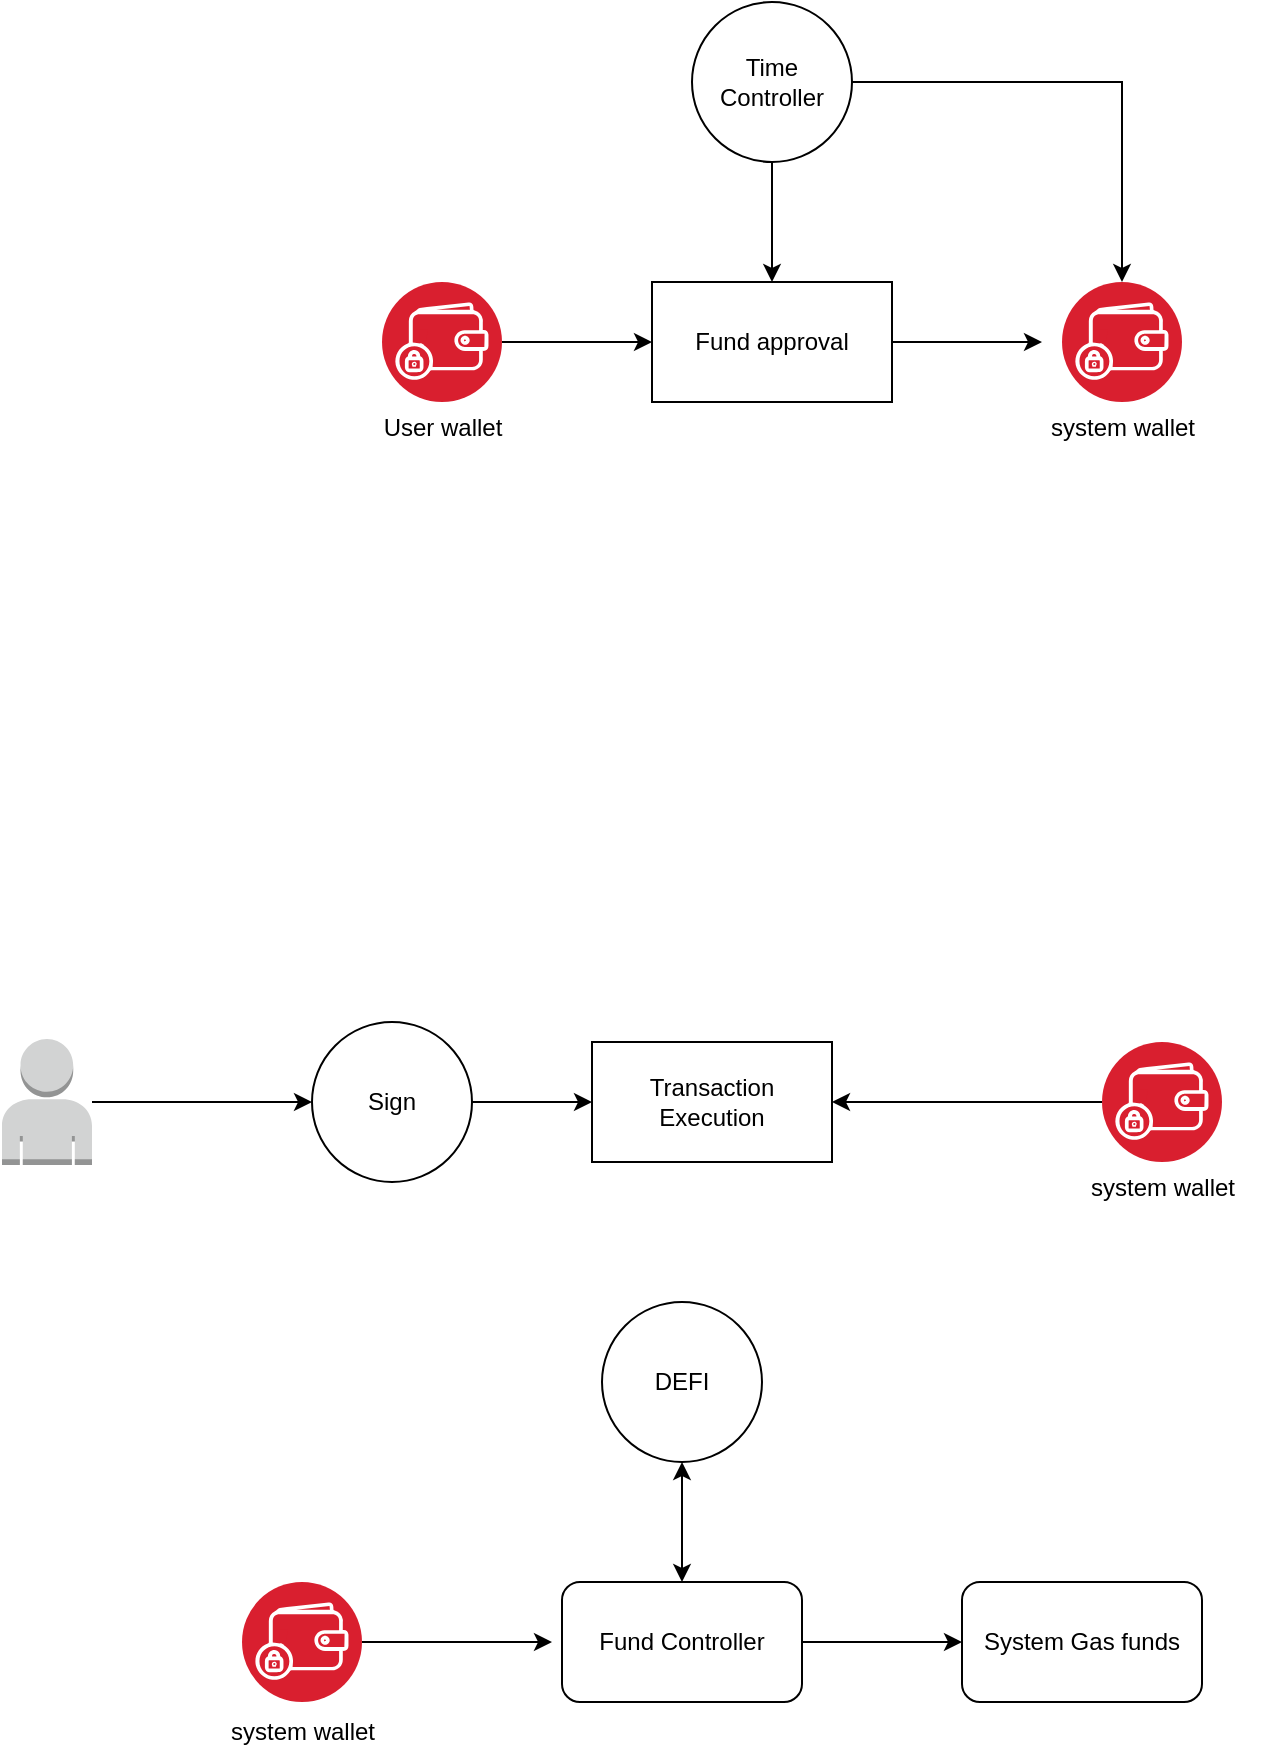 <mxfile version="21.3.8" type="github">
  <diagram name="Page-1" id="cnTwDSgMtJxGXO142cEo">
    <mxGraphModel dx="989" dy="521" grid="1" gridSize="10" guides="1" tooltips="1" connect="1" arrows="1" fold="1" page="1" pageScale="1" pageWidth="850" pageHeight="1100" math="0" shadow="0">
      <root>
        <mxCell id="0" />
        <mxCell id="1" parent="0" />
        <mxCell id="no2cS3E9svfTMt7BWqW--11" value="" style="edgeStyle=orthogonalEdgeStyle;rounded=0;orthogonalLoop=1;jettySize=auto;html=1;" edge="1" parent="1" source="no2cS3E9svfTMt7BWqW--1">
          <mxGeometry relative="1" as="geometry">
            <mxPoint x="425.0" y="240" as="targetPoint" />
          </mxGeometry>
        </mxCell>
        <mxCell id="no2cS3E9svfTMt7BWqW--12" style="edgeStyle=orthogonalEdgeStyle;rounded=0;orthogonalLoop=1;jettySize=auto;html=1;entryX=0.5;entryY=0;entryDx=0;entryDy=0;" edge="1" parent="1" source="no2cS3E9svfTMt7BWqW--1" target="no2cS3E9svfTMt7BWqW--8">
          <mxGeometry relative="1" as="geometry" />
        </mxCell>
        <mxCell id="no2cS3E9svfTMt7BWqW--1" value="Time Controller" style="ellipse;whiteSpace=wrap;html=1;aspect=fixed;" vertex="1" parent="1">
          <mxGeometry x="385" y="100" width="80" height="80" as="geometry" />
        </mxCell>
        <mxCell id="no2cS3E9svfTMt7BWqW--7" value="" style="edgeStyle=orthogonalEdgeStyle;rounded=0;orthogonalLoop=1;jettySize=auto;html=1;" edge="1" parent="1" source="no2cS3E9svfTMt7BWqW--2">
          <mxGeometry relative="1" as="geometry">
            <mxPoint x="365" y="270" as="targetPoint" />
          </mxGeometry>
        </mxCell>
        <mxCell id="no2cS3E9svfTMt7BWqW--2" value="" style="image;aspect=fixed;perimeter=ellipsePerimeter;html=1;align=center;shadow=0;dashed=0;fontColor=#4277BB;labelBackgroundColor=default;fontSize=12;spacingTop=3;image=img/lib/ibm/blockchain/wallet.svg;" vertex="1" parent="1">
          <mxGeometry x="230" y="240" width="60" height="60" as="geometry" />
        </mxCell>
        <mxCell id="no2cS3E9svfTMt7BWqW--3" value="User wallet" style="text;html=1;align=center;verticalAlign=middle;resizable=0;points=[];autosize=1;strokeColor=none;fillColor=none;" vertex="1" parent="1">
          <mxGeometry x="220" y="298" width="80" height="30" as="geometry" />
        </mxCell>
        <mxCell id="no2cS3E9svfTMt7BWqW--10" value="" style="edgeStyle=orthogonalEdgeStyle;rounded=0;orthogonalLoop=1;jettySize=auto;html=1;" edge="1" parent="1">
          <mxGeometry relative="1" as="geometry">
            <mxPoint x="485.0" y="270.034" as="sourcePoint" />
            <mxPoint x="560" y="270" as="targetPoint" />
          </mxGeometry>
        </mxCell>
        <mxCell id="no2cS3E9svfTMt7BWqW--8" value="" style="image;aspect=fixed;perimeter=ellipsePerimeter;html=1;align=center;shadow=0;dashed=0;fontColor=#4277BB;labelBackgroundColor=default;fontSize=12;spacingTop=3;image=img/lib/ibm/blockchain/wallet.svg;" vertex="1" parent="1">
          <mxGeometry x="570" y="240" width="60" height="60" as="geometry" />
        </mxCell>
        <mxCell id="no2cS3E9svfTMt7BWqW--9" value="system wallet" style="text;html=1;align=center;verticalAlign=middle;resizable=0;points=[];autosize=1;strokeColor=none;fillColor=none;" vertex="1" parent="1">
          <mxGeometry x="550" y="298" width="100" height="30" as="geometry" />
        </mxCell>
        <mxCell id="no2cS3E9svfTMt7BWqW--15" value="" style="edgeStyle=orthogonalEdgeStyle;rounded=0;orthogonalLoop=1;jettySize=auto;html=1;" edge="1" parent="1" source="no2cS3E9svfTMt7BWqW--13" target="no2cS3E9svfTMt7BWqW--14">
          <mxGeometry relative="1" as="geometry" />
        </mxCell>
        <mxCell id="no2cS3E9svfTMt7BWqW--13" value="" style="outlineConnect=0;dashed=0;verticalLabelPosition=bottom;verticalAlign=top;align=center;html=1;shape=mxgraph.aws3.user;fillColor=#D2D3D3;gradientColor=none;" vertex="1" parent="1">
          <mxGeometry x="40" y="618.5" width="45" height="63" as="geometry" />
        </mxCell>
        <mxCell id="no2cS3E9svfTMt7BWqW--21" value="" style="edgeStyle=orthogonalEdgeStyle;rounded=0;orthogonalLoop=1;jettySize=auto;html=1;" edge="1" parent="1" source="no2cS3E9svfTMt7BWqW--14" target="no2cS3E9svfTMt7BWqW--20">
          <mxGeometry relative="1" as="geometry" />
        </mxCell>
        <mxCell id="no2cS3E9svfTMt7BWqW--14" value="Sign" style="ellipse;whiteSpace=wrap;html=1;aspect=fixed;" vertex="1" parent="1">
          <mxGeometry x="195" y="610" width="80" height="80" as="geometry" />
        </mxCell>
        <mxCell id="no2cS3E9svfTMt7BWqW--22" style="edgeStyle=orthogonalEdgeStyle;rounded=0;orthogonalLoop=1;jettySize=auto;html=1;entryX=1;entryY=0.5;entryDx=0;entryDy=0;" edge="1" parent="1" source="no2cS3E9svfTMt7BWqW--16" target="no2cS3E9svfTMt7BWqW--20">
          <mxGeometry relative="1" as="geometry" />
        </mxCell>
        <mxCell id="no2cS3E9svfTMt7BWqW--16" value="" style="image;aspect=fixed;perimeter=ellipsePerimeter;html=1;align=center;shadow=0;dashed=0;fontColor=#4277BB;labelBackgroundColor=default;fontSize=12;spacingTop=3;image=img/lib/ibm/blockchain/wallet.svg;" vertex="1" parent="1">
          <mxGeometry x="590" y="620" width="60" height="60" as="geometry" />
        </mxCell>
        <mxCell id="no2cS3E9svfTMt7BWqW--17" value="system wallet" style="text;html=1;align=center;verticalAlign=middle;resizable=0;points=[];autosize=1;strokeColor=none;fillColor=none;" vertex="1" parent="1">
          <mxGeometry x="570" y="678" width="100" height="30" as="geometry" />
        </mxCell>
        <mxCell id="no2cS3E9svfTMt7BWqW--20" value="Transaction Execution" style="whiteSpace=wrap;html=1;" vertex="1" parent="1">
          <mxGeometry x="335" y="620" width="120" height="60" as="geometry" />
        </mxCell>
        <mxCell id="no2cS3E9svfTMt7BWqW--26" value="" style="edgeStyle=orthogonalEdgeStyle;rounded=0;orthogonalLoop=1;jettySize=auto;html=1;" edge="1" parent="1" source="no2cS3E9svfTMt7BWqW--23">
          <mxGeometry relative="1" as="geometry">
            <mxPoint x="315" y="920" as="targetPoint" />
          </mxGeometry>
        </mxCell>
        <mxCell id="no2cS3E9svfTMt7BWqW--23" value="" style="image;aspect=fixed;perimeter=ellipsePerimeter;html=1;align=center;shadow=0;dashed=0;fontColor=#4277BB;labelBackgroundColor=default;fontSize=12;spacingTop=3;image=img/lib/ibm/blockchain/wallet.svg;" vertex="1" parent="1">
          <mxGeometry x="160" y="890" width="60" height="60" as="geometry" />
        </mxCell>
        <mxCell id="no2cS3E9svfTMt7BWqW--24" value="system wallet" style="text;html=1;align=center;verticalAlign=middle;resizable=0;points=[];autosize=1;strokeColor=none;fillColor=none;" vertex="1" parent="1">
          <mxGeometry x="140" y="950" width="100" height="30" as="geometry" />
        </mxCell>
        <mxCell id="no2cS3E9svfTMt7BWqW--29" value="" style="edgeStyle=orthogonalEdgeStyle;rounded=0;orthogonalLoop=1;jettySize=auto;html=1;startArrow=classic;startFill=1;" edge="1" parent="1" source="no2cS3E9svfTMt7BWqW--27" target="no2cS3E9svfTMt7BWqW--28">
          <mxGeometry relative="1" as="geometry" />
        </mxCell>
        <mxCell id="no2cS3E9svfTMt7BWqW--33" value="" style="edgeStyle=orthogonalEdgeStyle;rounded=0;orthogonalLoop=1;jettySize=auto;html=1;" edge="1" parent="1" source="no2cS3E9svfTMt7BWqW--27" target="no2cS3E9svfTMt7BWqW--32">
          <mxGeometry relative="1" as="geometry" />
        </mxCell>
        <mxCell id="no2cS3E9svfTMt7BWqW--27" value="Fund Controller" style="rounded=1;whiteSpace=wrap;html=1;" vertex="1" parent="1">
          <mxGeometry x="320" y="890" width="120" height="60" as="geometry" />
        </mxCell>
        <mxCell id="no2cS3E9svfTMt7BWqW--28" value="DEFI" style="ellipse;whiteSpace=wrap;html=1;aspect=fixed;" vertex="1" parent="1">
          <mxGeometry x="340" y="750" width="80" height="80" as="geometry" />
        </mxCell>
        <mxCell id="no2cS3E9svfTMt7BWqW--32" value="System Gas funds" style="rounded=1;whiteSpace=wrap;html=1;" vertex="1" parent="1">
          <mxGeometry x="520" y="890" width="120" height="60" as="geometry" />
        </mxCell>
        <mxCell id="no2cS3E9svfTMt7BWqW--34" value="Fund approval" style="rounded=0;whiteSpace=wrap;html=1;" vertex="1" parent="1">
          <mxGeometry x="365" y="240" width="120" height="60" as="geometry" />
        </mxCell>
      </root>
    </mxGraphModel>
  </diagram>
</mxfile>
